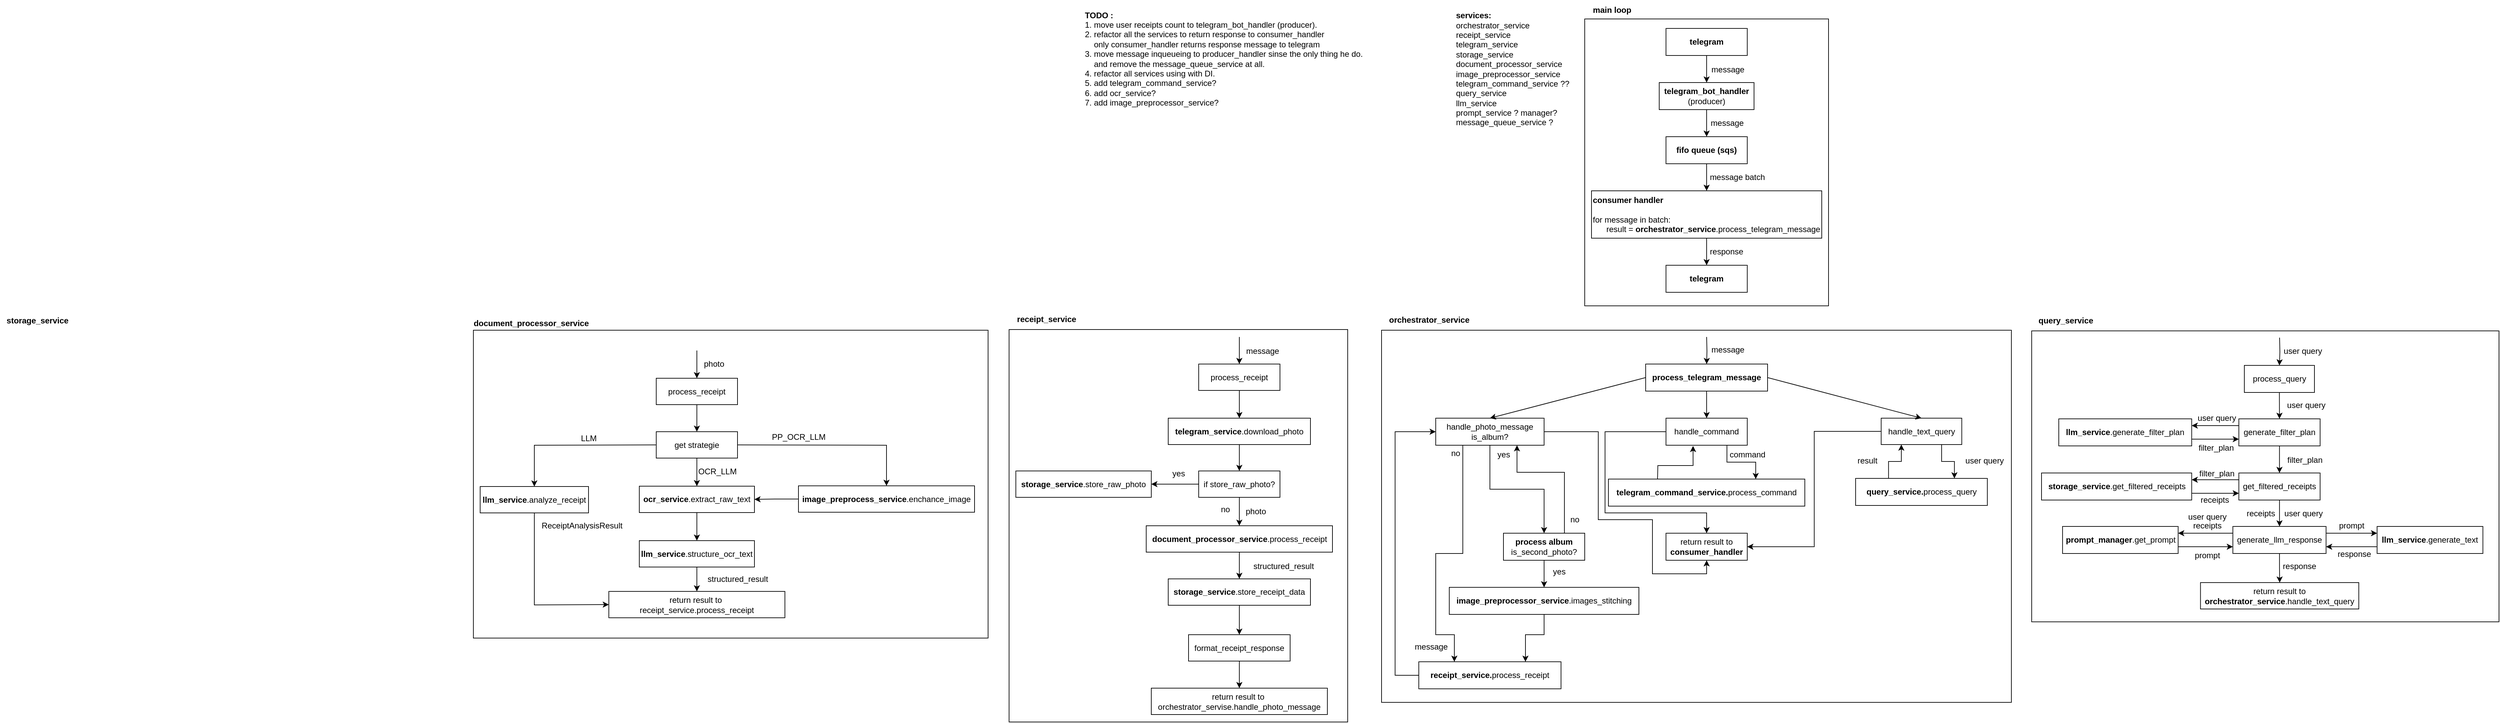 <mxfile version="28.1.0">
  <diagram name="Page-1" id="kFAD2bOVg0j7usedwLLG">
    <mxGraphModel dx="3976" dy="1885" grid="1" gridSize="10" guides="1" tooltips="1" connect="1" arrows="1" fold="1" page="1" pageScale="1" pageWidth="850" pageHeight="1100" math="0" shadow="0">
      <root>
        <mxCell id="0" />
        <mxCell id="1" parent="0" />
        <mxCell id="8NiLtgd3BgfuWtCVahwQ-205" value="" style="rounded=0;whiteSpace=wrap;html=1;fillColor=none;" vertex="1" parent="1">
          <mxGeometry x="-1401" y="486" width="760" height="455" as="geometry" />
        </mxCell>
        <mxCell id="8NiLtgd3BgfuWtCVahwQ-172" value="" style="rounded=0;whiteSpace=wrap;html=1;fillColor=none;" vertex="1" parent="1">
          <mxGeometry x="-610" y="485" width="500" height="580" as="geometry" />
        </mxCell>
        <mxCell id="8NiLtgd3BgfuWtCVahwQ-133" value="" style="rounded=0;whiteSpace=wrap;html=1;fillColor=none;" vertex="1" parent="1">
          <mxGeometry x="900" y="487" width="690" height="430" as="geometry" />
        </mxCell>
        <mxCell id="8NiLtgd3BgfuWtCVahwQ-79" value="" style="rounded=0;whiteSpace=wrap;html=1;fillColor=none;" vertex="1" parent="1">
          <mxGeometry x="-60" y="486" width="930" height="550" as="geometry" />
        </mxCell>
        <mxCell id="8NiLtgd3BgfuWtCVahwQ-28" value="" style="rounded=0;whiteSpace=wrap;html=1;fillColor=none;" vertex="1" parent="1">
          <mxGeometry x="240" y="26" width="360" height="424" as="geometry" />
        </mxCell>
        <mxCell id="8NiLtgd3BgfuWtCVahwQ-10" value="" style="edgeStyle=orthogonalEdgeStyle;rounded=0;orthogonalLoop=1;jettySize=auto;html=1;" edge="1" parent="1" source="8NiLtgd3BgfuWtCVahwQ-5" target="8NiLtgd3BgfuWtCVahwQ-6">
          <mxGeometry relative="1" as="geometry" />
        </mxCell>
        <mxCell id="8NiLtgd3BgfuWtCVahwQ-5" value="&lt;b&gt;telegram&lt;/b&gt;" style="rounded=0;whiteSpace=wrap;html=1;" vertex="1" parent="1">
          <mxGeometry x="360" y="40" width="120" height="40" as="geometry" />
        </mxCell>
        <mxCell id="8NiLtgd3BgfuWtCVahwQ-11" value="" style="edgeStyle=orthogonalEdgeStyle;rounded=0;orthogonalLoop=1;jettySize=auto;html=1;" edge="1" parent="1" source="8NiLtgd3BgfuWtCVahwQ-6" target="8NiLtgd3BgfuWtCVahwQ-7">
          <mxGeometry relative="1" as="geometry" />
        </mxCell>
        <mxCell id="8NiLtgd3BgfuWtCVahwQ-6" value="&lt;b&gt;telegram_bot_handler &lt;/b&gt;(producer)" style="rounded=0;whiteSpace=wrap;html=1;" vertex="1" parent="1">
          <mxGeometry x="350" y="120" width="140" height="40" as="geometry" />
        </mxCell>
        <mxCell id="8NiLtgd3BgfuWtCVahwQ-12" value="" style="edgeStyle=orthogonalEdgeStyle;rounded=0;orthogonalLoop=1;jettySize=auto;html=1;" edge="1" parent="1" source="8NiLtgd3BgfuWtCVahwQ-7" target="8NiLtgd3BgfuWtCVahwQ-8">
          <mxGeometry relative="1" as="geometry" />
        </mxCell>
        <mxCell id="8NiLtgd3BgfuWtCVahwQ-7" value="&lt;b&gt;fifo queue (sqs)&lt;/b&gt;" style="rounded=0;whiteSpace=wrap;html=1;" vertex="1" parent="1">
          <mxGeometry x="360" y="200" width="120" height="40" as="geometry" />
        </mxCell>
        <mxCell id="8NiLtgd3BgfuWtCVahwQ-27" value="" style="edgeStyle=orthogonalEdgeStyle;rounded=0;orthogonalLoop=1;jettySize=auto;html=1;" edge="1" parent="1" source="8NiLtgd3BgfuWtCVahwQ-8" target="8NiLtgd3BgfuWtCVahwQ-24">
          <mxGeometry relative="1" as="geometry" />
        </mxCell>
        <mxCell id="8NiLtgd3BgfuWtCVahwQ-8" value="&lt;b&gt;consumer handler&lt;/b&gt;&lt;div&gt;&lt;br&gt;&lt;/div&gt;&lt;div&gt;for message in batch:&lt;/div&gt;&lt;div&gt;&amp;nbsp; &amp;nbsp; &amp;nbsp; result = &lt;b&gt;orchestrator_service&lt;/b&gt;.process_telegram_message&lt;/div&gt;" style="rounded=0;whiteSpace=wrap;html=1;align=left;" vertex="1" parent="1">
          <mxGeometry x="250" y="280" width="340" height="70" as="geometry" />
        </mxCell>
        <mxCell id="8NiLtgd3BgfuWtCVahwQ-13" value="message" style="text;html=1;align=center;verticalAlign=middle;resizable=0;points=[];autosize=1;strokeColor=none;fillColor=none;" vertex="1" parent="1">
          <mxGeometry x="416" y="86" width="70" height="30" as="geometry" />
        </mxCell>
        <mxCell id="8NiLtgd3BgfuWtCVahwQ-14" value="message" style="text;html=1;align=center;verticalAlign=middle;resizable=0;points=[];autosize=1;strokeColor=none;fillColor=none;" vertex="1" parent="1">
          <mxGeometry x="415" y="165" width="70" height="30" as="geometry" />
        </mxCell>
        <mxCell id="8NiLtgd3BgfuWtCVahwQ-15" value="message batch" style="text;html=1;align=center;verticalAlign=middle;resizable=0;points=[];autosize=1;strokeColor=none;fillColor=none;" vertex="1" parent="1">
          <mxGeometry x="415" y="245" width="100" height="30" as="geometry" />
        </mxCell>
        <mxCell id="8NiLtgd3BgfuWtCVahwQ-17" value="&lt;b&gt;main loop&lt;/b&gt;" style="text;html=1;align=center;verticalAlign=middle;resizable=0;points=[];autosize=1;strokeColor=none;fillColor=none;" vertex="1" parent="1">
          <mxGeometry x="240" y="-2" width="80" height="30" as="geometry" />
        </mxCell>
        <mxCell id="8NiLtgd3BgfuWtCVahwQ-72" value="" style="edgeStyle=orthogonalEdgeStyle;rounded=0;orthogonalLoop=1;jettySize=auto;html=1;" edge="1" parent="1" source="8NiLtgd3BgfuWtCVahwQ-18" target="8NiLtgd3BgfuWtCVahwQ-34">
          <mxGeometry relative="1" as="geometry" />
        </mxCell>
        <mxCell id="8NiLtgd3BgfuWtCVahwQ-18" value="&lt;b&gt;process_telegram_message&lt;/b&gt;" style="rounded=0;whiteSpace=wrap;html=1;" vertex="1" parent="1">
          <mxGeometry x="330" y="536" width="180" height="40" as="geometry" />
        </mxCell>
        <mxCell id="8NiLtgd3BgfuWtCVahwQ-23" value="response" style="text;html=1;align=center;verticalAlign=middle;resizable=0;points=[];autosize=1;strokeColor=none;fillColor=none;" vertex="1" parent="1">
          <mxGeometry x="414" y="355" width="70" height="30" as="geometry" />
        </mxCell>
        <mxCell id="8NiLtgd3BgfuWtCVahwQ-24" value="&lt;b&gt;telegram&lt;/b&gt;" style="rounded=0;whiteSpace=wrap;html=1;" vertex="1" parent="1">
          <mxGeometry x="360" y="390" width="120" height="40" as="geometry" />
        </mxCell>
        <mxCell id="8NiLtgd3BgfuWtCVahwQ-30" value="" style="edgeStyle=orthogonalEdgeStyle;rounded=0;orthogonalLoop=1;jettySize=auto;html=1;" edge="1" parent="1" target="8NiLtgd3BgfuWtCVahwQ-18">
          <mxGeometry relative="1" as="geometry">
            <mxPoint x="420" y="496" as="sourcePoint" />
          </mxGeometry>
        </mxCell>
        <mxCell id="8NiLtgd3BgfuWtCVahwQ-31" value="message" style="text;html=1;align=center;verticalAlign=middle;resizable=0;points=[];autosize=1;strokeColor=none;fillColor=none;" vertex="1" parent="1">
          <mxGeometry x="416" y="500" width="70" height="30" as="geometry" />
        </mxCell>
        <mxCell id="8NiLtgd3BgfuWtCVahwQ-38" style="edgeStyle=orthogonalEdgeStyle;rounded=0;orthogonalLoop=1;jettySize=auto;html=1;entryX=0.25;entryY=0;entryDx=0;entryDy=0;exitX=0.25;exitY=1;exitDx=0;exitDy=0;" edge="1" parent="1" source="8NiLtgd3BgfuWtCVahwQ-32" target="8NiLtgd3BgfuWtCVahwQ-44">
          <mxGeometry relative="1" as="geometry">
            <mxPoint x="20" y="707" as="targetPoint" />
            <Array as="points">
              <mxPoint x="60" y="816" />
              <mxPoint x="20" y="816" />
              <mxPoint x="20" y="936" />
              <mxPoint x="48" y="936" />
            </Array>
          </mxGeometry>
        </mxCell>
        <mxCell id="8NiLtgd3BgfuWtCVahwQ-39" style="edgeStyle=orthogonalEdgeStyle;rounded=0;orthogonalLoop=1;jettySize=auto;html=1;entryX=0.5;entryY=0;entryDx=0;entryDy=0;exitX=0.5;exitY=1;exitDx=0;exitDy=0;" edge="1" parent="1" source="8NiLtgd3BgfuWtCVahwQ-32" target="8NiLtgd3BgfuWtCVahwQ-40">
          <mxGeometry relative="1" as="geometry">
            <mxPoint x="180" y="707" as="targetPoint" />
          </mxGeometry>
        </mxCell>
        <mxCell id="8NiLtgd3BgfuWtCVahwQ-32" value="&lt;div&gt;&lt;span style=&quot;background-color: transparent; color: light-dark(rgb(0, 0, 0), rgb(255, 255, 255));&quot;&gt;handle_photo_message&lt;br&gt;is_album?&lt;/span&gt;&lt;/div&gt;" style="rounded=0;whiteSpace=wrap;html=1;" vertex="1" parent="1">
          <mxGeometry x="20" y="616" width="160" height="40" as="geometry" />
        </mxCell>
        <mxCell id="8NiLtgd3BgfuWtCVahwQ-75" value="" style="edgeStyle=orthogonalEdgeStyle;rounded=0;orthogonalLoop=1;jettySize=auto;html=1;entryX=0.75;entryY=0;entryDx=0;entryDy=0;exitX=0.75;exitY=1;exitDx=0;exitDy=0;" edge="1" parent="1" source="8NiLtgd3BgfuWtCVahwQ-33" target="8NiLtgd3BgfuWtCVahwQ-73">
          <mxGeometry relative="1" as="geometry">
            <mxPoint x="738.3" y="655" as="sourcePoint" />
            <mxPoint x="738.3" y="705" as="targetPoint" />
          </mxGeometry>
        </mxCell>
        <mxCell id="8NiLtgd3BgfuWtCVahwQ-33" value="handle_text_query" style="rounded=0;whiteSpace=wrap;html=1;" vertex="1" parent="1">
          <mxGeometry x="677.75" y="616" width="119" height="39" as="geometry" />
        </mxCell>
        <mxCell id="8NiLtgd3BgfuWtCVahwQ-68" value="" style="edgeStyle=orthogonalEdgeStyle;rounded=0;orthogonalLoop=1;jettySize=auto;html=1;entryX=0.75;entryY=0;entryDx=0;entryDy=0;exitX=0.75;exitY=1;exitDx=0;exitDy=0;" edge="1" parent="1" source="8NiLtgd3BgfuWtCVahwQ-34" target="8NiLtgd3BgfuWtCVahwQ-61">
          <mxGeometry relative="1" as="geometry" />
        </mxCell>
        <mxCell id="8NiLtgd3BgfuWtCVahwQ-34" value="handle_command" style="rounded=0;whiteSpace=wrap;html=1;" vertex="1" parent="1">
          <mxGeometry x="360" y="616" width="120" height="40" as="geometry" />
        </mxCell>
        <mxCell id="8NiLtgd3BgfuWtCVahwQ-55" value="" style="edgeStyle=orthogonalEdgeStyle;rounded=0;orthogonalLoop=1;jettySize=auto;html=1;" edge="1" parent="1" source="8NiLtgd3BgfuWtCVahwQ-40" target="8NiLtgd3BgfuWtCVahwQ-42">
          <mxGeometry relative="1" as="geometry" />
        </mxCell>
        <mxCell id="8NiLtgd3BgfuWtCVahwQ-40" value="&lt;b&gt;process album&lt;/b&gt;&lt;div&gt;is_second_photo?&lt;/div&gt;" style="rounded=0;whiteSpace=wrap;html=1;" vertex="1" parent="1">
          <mxGeometry x="120" y="786" width="120" height="40" as="geometry" />
        </mxCell>
        <mxCell id="8NiLtgd3BgfuWtCVahwQ-56" value="" style="edgeStyle=orthogonalEdgeStyle;rounded=0;orthogonalLoop=1;jettySize=auto;html=1;entryX=0.75;entryY=0;entryDx=0;entryDy=0;" edge="1" parent="1" source="8NiLtgd3BgfuWtCVahwQ-42" target="8NiLtgd3BgfuWtCVahwQ-44">
          <mxGeometry relative="1" as="geometry">
            <Array as="points">
              <mxPoint x="180" y="936" />
              <mxPoint x="153" y="936" />
            </Array>
          </mxGeometry>
        </mxCell>
        <mxCell id="8NiLtgd3BgfuWtCVahwQ-42" value="&lt;b&gt;image_preprocessor_service&lt;/b&gt;.images_stitching" style="rounded=0;whiteSpace=wrap;html=1;" vertex="1" parent="1">
          <mxGeometry x="40" y="866" width="280" height="40" as="geometry" />
        </mxCell>
        <mxCell id="8NiLtgd3BgfuWtCVahwQ-43" value="&lt;b&gt;orchestrator_&lt;/b&gt;&lt;b style=&quot;background-color: transparent; color: light-dark(rgb(0, 0, 0), rgb(255, 255, 255));&quot;&gt;service&lt;/b&gt;" style="text;html=1;align=center;verticalAlign=middle;resizable=0;points=[];autosize=1;strokeColor=none;fillColor=none;" vertex="1" parent="1">
          <mxGeometry x="-60" y="456" width="140" height="30" as="geometry" />
        </mxCell>
        <mxCell id="8NiLtgd3BgfuWtCVahwQ-44" value="&lt;b&gt;receipt_service.&lt;/b&gt;process_receipt" style="rounded=0;whiteSpace=wrap;html=1;" vertex="1" parent="1">
          <mxGeometry x="-5" y="976" width="210" height="40" as="geometry" />
        </mxCell>
        <mxCell id="8NiLtgd3BgfuWtCVahwQ-45" value="yes" style="text;html=1;align=center;verticalAlign=middle;resizable=0;points=[];autosize=1;strokeColor=none;fillColor=none;" vertex="1" parent="1">
          <mxGeometry x="100" y="655" width="40" height="30" as="geometry" />
        </mxCell>
        <mxCell id="8NiLtgd3BgfuWtCVahwQ-46" value="no" style="text;html=1;align=center;verticalAlign=middle;resizable=0;points=[];autosize=1;strokeColor=none;fillColor=none;" vertex="1" parent="1">
          <mxGeometry x="29" y="653" width="40" height="30" as="geometry" />
        </mxCell>
        <mxCell id="8NiLtgd3BgfuWtCVahwQ-59" value="yes" style="text;html=1;align=center;verticalAlign=middle;resizable=0;points=[];autosize=1;strokeColor=none;fillColor=none;" vertex="1" parent="1">
          <mxGeometry x="182" y="828" width="40" height="30" as="geometry" />
        </mxCell>
        <mxCell id="8NiLtgd3BgfuWtCVahwQ-61" value="&lt;b&gt;telegram_command_service.&lt;/b&gt;process_command" style="rounded=0;whiteSpace=wrap;html=1;" vertex="1" parent="1">
          <mxGeometry x="275" y="706" width="290" height="40" as="geometry" />
        </mxCell>
        <mxCell id="8NiLtgd3BgfuWtCVahwQ-64" value="no" style="text;html=1;align=center;verticalAlign=middle;resizable=0;points=[];autosize=1;strokeColor=none;fillColor=none;" vertex="1" parent="1">
          <mxGeometry x="205" y="751" width="40" height="30" as="geometry" />
        </mxCell>
        <mxCell id="8NiLtgd3BgfuWtCVahwQ-67" value="return result to &lt;b&gt;consumer_handler&lt;/b&gt;" style="rounded=0;whiteSpace=wrap;html=1;" vertex="1" parent="1">
          <mxGeometry x="360" y="786" width="120" height="40" as="geometry" />
        </mxCell>
        <mxCell id="8NiLtgd3BgfuWtCVahwQ-70" value="" style="endArrow=classic;html=1;rounded=0;exitX=0;exitY=0.5;exitDx=0;exitDy=0;entryX=0.5;entryY=0;entryDx=0;entryDy=0;" edge="1" parent="1" source="8NiLtgd3BgfuWtCVahwQ-18" target="8NiLtgd3BgfuWtCVahwQ-32">
          <mxGeometry width="50" height="50" relative="1" as="geometry">
            <mxPoint x="400" y="556" as="sourcePoint" />
            <mxPoint x="-40" y="556" as="targetPoint" />
          </mxGeometry>
        </mxCell>
        <mxCell id="8NiLtgd3BgfuWtCVahwQ-71" value="" style="endArrow=classic;html=1;rounded=0;exitX=1;exitY=0.5;exitDx=0;exitDy=0;entryX=0.5;entryY=0;entryDx=0;entryDy=0;" edge="1" parent="1" source="8NiLtgd3BgfuWtCVahwQ-18" target="8NiLtgd3BgfuWtCVahwQ-33">
          <mxGeometry width="50" height="50" relative="1" as="geometry">
            <mxPoint x="470" y="556" as="sourcePoint" />
            <mxPoint x="410" y="766" as="targetPoint" />
          </mxGeometry>
        </mxCell>
        <mxCell id="8NiLtgd3BgfuWtCVahwQ-77" value="" style="edgeStyle=orthogonalEdgeStyle;rounded=0;orthogonalLoop=1;jettySize=auto;html=1;entryX=1;entryY=0.5;entryDx=0;entryDy=0;exitX=0;exitY=0.5;exitDx=0;exitDy=0;" edge="1" parent="1" source="8NiLtgd3BgfuWtCVahwQ-33" target="8NiLtgd3BgfuWtCVahwQ-67">
          <mxGeometry relative="1" as="geometry">
            <mxPoint x="440" y="806" as="targetPoint" />
          </mxGeometry>
        </mxCell>
        <mxCell id="8NiLtgd3BgfuWtCVahwQ-163" value="" style="edgeStyle=orthogonalEdgeStyle;rounded=0;orthogonalLoop=1;jettySize=auto;html=1;exitX=0.25;exitY=0;exitDx=0;exitDy=0;entryX=0.25;entryY=1;entryDx=0;entryDy=0;" edge="1" parent="1" source="8NiLtgd3BgfuWtCVahwQ-73" target="8NiLtgd3BgfuWtCVahwQ-33">
          <mxGeometry relative="1" as="geometry" />
        </mxCell>
        <mxCell id="8NiLtgd3BgfuWtCVahwQ-73" value="&lt;b&gt;query_service.&lt;/b&gt;process_query" style="rounded=0;whiteSpace=wrap;html=1;" vertex="1" parent="1">
          <mxGeometry x="640" y="705" width="194.5" height="40" as="geometry" />
        </mxCell>
        <mxCell id="8NiLtgd3BgfuWtCVahwQ-78" value="" style="endArrow=classic;html=1;rounded=0;exitX=0;exitY=0.5;exitDx=0;exitDy=0;entryX=0;entryY=0.5;entryDx=0;entryDy=0;" edge="1" parent="1" source="8NiLtgd3BgfuWtCVahwQ-44" target="8NiLtgd3BgfuWtCVahwQ-32">
          <mxGeometry width="50" height="50" relative="1" as="geometry">
            <mxPoint x="460" y="936" as="sourcePoint" />
            <mxPoint x="490" y="826" as="targetPoint" />
            <Array as="points">
              <mxPoint x="-40" y="996" />
              <mxPoint x="-40" y="636" />
            </Array>
          </mxGeometry>
        </mxCell>
        <mxCell id="8NiLtgd3BgfuWtCVahwQ-81" value="process_query" style="rounded=0;whiteSpace=wrap;html=1;" vertex="1" parent="1">
          <mxGeometry x="1214" y="538" width="103.5" height="40" as="geometry" />
        </mxCell>
        <mxCell id="8NiLtgd3BgfuWtCVahwQ-82" value="user query" style="text;html=1;align=center;verticalAlign=middle;resizable=0;points=[];autosize=1;strokeColor=none;fillColor=none;" vertex="1" parent="1">
          <mxGeometry x="790" y="664" width="80" height="30" as="geometry" />
        </mxCell>
        <mxCell id="8NiLtgd3BgfuWtCVahwQ-85" value="command" style="text;html=1;align=center;verticalAlign=middle;resizable=0;points=[];autosize=1;strokeColor=none;fillColor=none;" vertex="1" parent="1">
          <mxGeometry x="440" y="655" width="80" height="30" as="geometry" />
        </mxCell>
        <mxCell id="8NiLtgd3BgfuWtCVahwQ-86" value="" style="edgeStyle=orthogonalEdgeStyle;rounded=0;orthogonalLoop=1;jettySize=auto;html=1;entryX=0.5;entryY=0;entryDx=0;entryDy=0;" edge="1" parent="1" target="8NiLtgd3BgfuWtCVahwQ-81">
          <mxGeometry relative="1" as="geometry">
            <mxPoint x="1266" y="497" as="sourcePoint" />
            <mxPoint x="1340" y="477" as="targetPoint" />
          </mxGeometry>
        </mxCell>
        <mxCell id="8NiLtgd3BgfuWtCVahwQ-87" value="user query" style="text;html=1;align=center;verticalAlign=middle;resizable=0;points=[];autosize=1;strokeColor=none;fillColor=none;" vertex="1" parent="1">
          <mxGeometry x="1260" y="502" width="80" height="30" as="geometry" />
        </mxCell>
        <mxCell id="8NiLtgd3BgfuWtCVahwQ-106" value="" style="edgeStyle=orthogonalEdgeStyle;rounded=0;orthogonalLoop=1;jettySize=auto;html=1;entryX=1;entryY=0.25;entryDx=0;entryDy=0;exitX=0;exitY=0.25;exitDx=0;exitDy=0;" edge="1" parent="1" source="8NiLtgd3BgfuWtCVahwQ-88" target="8NiLtgd3BgfuWtCVahwQ-89">
          <mxGeometry relative="1" as="geometry" />
        </mxCell>
        <mxCell id="8NiLtgd3BgfuWtCVahwQ-116" value="" style="edgeStyle=orthogonalEdgeStyle;rounded=0;orthogonalLoop=1;jettySize=auto;html=1;entryX=0.5;entryY=0;entryDx=0;entryDy=0;" edge="1" parent="1" source="8NiLtgd3BgfuWtCVahwQ-88" target="8NiLtgd3BgfuWtCVahwQ-90">
          <mxGeometry relative="1" as="geometry" />
        </mxCell>
        <mxCell id="8NiLtgd3BgfuWtCVahwQ-88" value="generate_filter_plan" style="rounded=0;whiteSpace=wrap;html=1;" vertex="1" parent="1">
          <mxGeometry x="1205.88" y="617" width="120" height="40" as="geometry" />
        </mxCell>
        <mxCell id="8NiLtgd3BgfuWtCVahwQ-109" value="" style="edgeStyle=orthogonalEdgeStyle;rounded=0;orthogonalLoop=1;jettySize=auto;html=1;exitX=1;exitY=0.75;exitDx=0;exitDy=0;entryX=0;entryY=0.75;entryDx=0;entryDy=0;" edge="1" parent="1" source="8NiLtgd3BgfuWtCVahwQ-89" target="8NiLtgd3BgfuWtCVahwQ-88">
          <mxGeometry relative="1" as="geometry" />
        </mxCell>
        <mxCell id="8NiLtgd3BgfuWtCVahwQ-89" value="&lt;b&gt;llm_service&lt;/b&gt;.generate_filter_plan" style="rounded=0;whiteSpace=wrap;html=1;" vertex="1" parent="1">
          <mxGeometry x="940.0" y="617" width="196.25" height="40" as="geometry" />
        </mxCell>
        <mxCell id="8NiLtgd3BgfuWtCVahwQ-107" value="" style="edgeStyle=orthogonalEdgeStyle;rounded=0;orthogonalLoop=1;jettySize=auto;html=1;exitX=0;exitY=0.25;exitDx=0;exitDy=0;entryX=1;entryY=0.25;entryDx=0;entryDy=0;" edge="1" parent="1" source="8NiLtgd3BgfuWtCVahwQ-90" target="8NiLtgd3BgfuWtCVahwQ-91">
          <mxGeometry relative="1" as="geometry" />
        </mxCell>
        <mxCell id="8NiLtgd3BgfuWtCVahwQ-117" value="" style="edgeStyle=orthogonalEdgeStyle;rounded=0;orthogonalLoop=1;jettySize=auto;html=1;" edge="1" parent="1" source="8NiLtgd3BgfuWtCVahwQ-90" target="8NiLtgd3BgfuWtCVahwQ-92">
          <mxGeometry relative="1" as="geometry" />
        </mxCell>
        <mxCell id="8NiLtgd3BgfuWtCVahwQ-90" value="get_filtered_receipts" style="rounded=0;whiteSpace=wrap;html=1;" vertex="1" parent="1">
          <mxGeometry x="1205.88" y="697" width="120" height="40" as="geometry" />
        </mxCell>
        <mxCell id="8NiLtgd3BgfuWtCVahwQ-108" value="" style="edgeStyle=orthogonalEdgeStyle;rounded=0;orthogonalLoop=1;jettySize=auto;html=1;exitX=1;exitY=0.75;exitDx=0;exitDy=0;entryX=0;entryY=0.75;entryDx=0;entryDy=0;" edge="1" parent="1" source="8NiLtgd3BgfuWtCVahwQ-91" target="8NiLtgd3BgfuWtCVahwQ-90">
          <mxGeometry relative="1" as="geometry">
            <mxPoint x="1140" y="728" as="sourcePoint" />
          </mxGeometry>
        </mxCell>
        <mxCell id="8NiLtgd3BgfuWtCVahwQ-91" value="&lt;b&gt;storage_service&lt;/b&gt;.get_filtered_receipts" style="rounded=0;whiteSpace=wrap;html=1;" vertex="1" parent="1">
          <mxGeometry x="914.51" y="697" width="221.74" height="40" as="geometry" />
        </mxCell>
        <mxCell id="8NiLtgd3BgfuWtCVahwQ-113" value="" style="edgeStyle=orthogonalEdgeStyle;rounded=0;orthogonalLoop=1;jettySize=auto;html=1;entryX=1;entryY=0.25;entryDx=0;entryDy=0;exitX=0;exitY=0.25;exitDx=0;exitDy=0;" edge="1" parent="1" source="8NiLtgd3BgfuWtCVahwQ-92" target="8NiLtgd3BgfuWtCVahwQ-111">
          <mxGeometry relative="1" as="geometry" />
        </mxCell>
        <mxCell id="8NiLtgd3BgfuWtCVahwQ-125" value="" style="edgeStyle=orthogonalEdgeStyle;rounded=0;orthogonalLoop=1;jettySize=auto;html=1;exitX=1;exitY=0.25;exitDx=0;exitDy=0;entryX=0;entryY=0.25;entryDx=0;entryDy=0;" edge="1" parent="1" source="8NiLtgd3BgfuWtCVahwQ-92" target="8NiLtgd3BgfuWtCVahwQ-110">
          <mxGeometry relative="1" as="geometry" />
        </mxCell>
        <mxCell id="8NiLtgd3BgfuWtCVahwQ-129" value="" style="edgeStyle=orthogonalEdgeStyle;rounded=0;orthogonalLoop=1;jettySize=auto;html=1;" edge="1" parent="1" source="8NiLtgd3BgfuWtCVahwQ-92" target="8NiLtgd3BgfuWtCVahwQ-93">
          <mxGeometry relative="1" as="geometry" />
        </mxCell>
        <mxCell id="8NiLtgd3BgfuWtCVahwQ-92" value="generate_llm_response" style="rounded=0;whiteSpace=wrap;html=1;" vertex="1" parent="1">
          <mxGeometry x="1197.06" y="776" width="137.62" height="40" as="geometry" />
        </mxCell>
        <mxCell id="8NiLtgd3BgfuWtCVahwQ-93" value="return result to&lt;div&gt;&lt;b&gt;orchestrator_service&lt;/b&gt;.handle_text_query&lt;/div&gt;" style="rounded=0;whiteSpace=wrap;html=1;" vertex="1" parent="1">
          <mxGeometry x="1149.25" y="859" width="233.75" height="39" as="geometry" />
        </mxCell>
        <mxCell id="8NiLtgd3BgfuWtCVahwQ-96" value="" style="endArrow=classic;html=1;rounded=0;entryX=0.5;entryY=0;entryDx=0;entryDy=0;exitX=0.5;exitY=1;exitDx=0;exitDy=0;" edge="1" parent="1" source="8NiLtgd3BgfuWtCVahwQ-81" target="8NiLtgd3BgfuWtCVahwQ-88">
          <mxGeometry width="50" height="50" relative="1" as="geometry">
            <mxPoint x="770" y="847" as="sourcePoint" />
            <mxPoint x="820" y="797" as="targetPoint" />
          </mxGeometry>
        </mxCell>
        <mxCell id="8NiLtgd3BgfuWtCVahwQ-103" value="user query" style="text;html=1;align=center;verticalAlign=middle;resizable=0;points=[];autosize=1;strokeColor=none;fillColor=none;" vertex="1" parent="1">
          <mxGeometry x="1265" y="582" width="80" height="30" as="geometry" />
        </mxCell>
        <mxCell id="8NiLtgd3BgfuWtCVahwQ-126" value="" style="edgeStyle=orthogonalEdgeStyle;rounded=0;orthogonalLoop=1;jettySize=auto;html=1;entryX=1;entryY=0.75;entryDx=0;entryDy=0;exitX=0;exitY=0.75;exitDx=0;exitDy=0;" edge="1" parent="1" source="8NiLtgd3BgfuWtCVahwQ-110" target="8NiLtgd3BgfuWtCVahwQ-92">
          <mxGeometry relative="1" as="geometry" />
        </mxCell>
        <mxCell id="8NiLtgd3BgfuWtCVahwQ-110" value="&lt;b&gt;llm_service&lt;/b&gt;.generate_text" style="rounded=0;whiteSpace=wrap;html=1;" vertex="1" parent="1">
          <mxGeometry x="1410" y="776" width="156.25" height="40" as="geometry" />
        </mxCell>
        <mxCell id="8NiLtgd3BgfuWtCVahwQ-132" value="" style="edgeStyle=orthogonalEdgeStyle;rounded=0;orthogonalLoop=1;jettySize=auto;html=1;entryX=0;entryY=0.75;entryDx=0;entryDy=0;exitX=1;exitY=0.75;exitDx=0;exitDy=0;" edge="1" parent="1" source="8NiLtgd3BgfuWtCVahwQ-111" target="8NiLtgd3BgfuWtCVahwQ-92">
          <mxGeometry relative="1" as="geometry">
            <mxPoint x="1120" y="806" as="sourcePoint" />
          </mxGeometry>
        </mxCell>
        <mxCell id="8NiLtgd3BgfuWtCVahwQ-111" value="&lt;b&gt;prompt_manager&lt;/b&gt;.get_prompt" style="rounded=0;whiteSpace=wrap;html=1;" vertex="1" parent="1">
          <mxGeometry x="945.57" y="776" width="170.68" height="40" as="geometry" />
        </mxCell>
        <mxCell id="8NiLtgd3BgfuWtCVahwQ-119" value="user query" style="text;html=1;align=center;verticalAlign=middle;resizable=0;points=[];autosize=1;strokeColor=none;fillColor=none;" vertex="1" parent="1">
          <mxGeometry x="1133" y="601" width="80" height="30" as="geometry" />
        </mxCell>
        <mxCell id="8NiLtgd3BgfuWtCVahwQ-120" value="filter_plan" style="text;html=1;align=center;verticalAlign=middle;resizable=0;points=[];autosize=1;strokeColor=none;fillColor=none;" vertex="1" parent="1">
          <mxGeometry x="1132" y="645" width="80" height="30" as="geometry" />
        </mxCell>
        <mxCell id="8NiLtgd3BgfuWtCVahwQ-121" value="filter_plan" style="text;html=1;align=center;verticalAlign=middle;resizable=0;points=[];autosize=1;strokeColor=none;fillColor=none;" vertex="1" parent="1">
          <mxGeometry x="1263" y="663" width="80" height="30" as="geometry" />
        </mxCell>
        <mxCell id="8NiLtgd3BgfuWtCVahwQ-122" value="filter_plan" style="text;html=1;align=center;verticalAlign=middle;resizable=0;points=[];autosize=1;strokeColor=none;fillColor=none;" vertex="1" parent="1">
          <mxGeometry x="1133.06" y="683" width="80" height="30" as="geometry" />
        </mxCell>
        <mxCell id="8NiLtgd3BgfuWtCVahwQ-123" value="receipts" style="text;html=1;align=center;verticalAlign=middle;resizable=0;points=[];autosize=1;strokeColor=none;fillColor=none;" vertex="1" parent="1">
          <mxGeometry x="1135" y="722" width="70" height="30" as="geometry" />
        </mxCell>
        <mxCell id="8NiLtgd3BgfuWtCVahwQ-124" value="prompt" style="text;html=1;align=center;verticalAlign=middle;resizable=0;points=[];autosize=1;strokeColor=none;fillColor=none;" vertex="1" parent="1">
          <mxGeometry x="1129" y="804" width="60" height="30" as="geometry" />
        </mxCell>
        <mxCell id="8NiLtgd3BgfuWtCVahwQ-127" value="prompt" style="text;html=1;align=center;verticalAlign=middle;resizable=0;points=[];autosize=1;strokeColor=none;fillColor=none;" vertex="1" parent="1">
          <mxGeometry x="1342" y="760" width="60" height="30" as="geometry" />
        </mxCell>
        <mxCell id="8NiLtgd3BgfuWtCVahwQ-128" value="response" style="text;html=1;align=center;verticalAlign=middle;resizable=0;points=[];autosize=1;strokeColor=none;fillColor=none;" vertex="1" parent="1">
          <mxGeometry x="1341" y="802" width="70" height="30" as="geometry" />
        </mxCell>
        <mxCell id="8NiLtgd3BgfuWtCVahwQ-130" value="response" style="text;html=1;align=center;verticalAlign=middle;resizable=0;points=[];autosize=1;strokeColor=none;fillColor=none;" vertex="1" parent="1">
          <mxGeometry x="1260" y="820" width="70" height="30" as="geometry" />
        </mxCell>
        <mxCell id="8NiLtgd3BgfuWtCVahwQ-135" value="&lt;b&gt;query_service&lt;/b&gt;" style="text;html=1;align=center;verticalAlign=middle;resizable=0;points=[];autosize=1;strokeColor=none;fillColor=none;" vertex="1" parent="1">
          <mxGeometry x="900" y="457" width="100" height="30" as="geometry" />
        </mxCell>
        <mxCell id="8NiLtgd3BgfuWtCVahwQ-136" value="user query" style="text;html=1;align=center;verticalAlign=middle;resizable=0;points=[];autosize=1;strokeColor=none;fillColor=none;" vertex="1" parent="1">
          <mxGeometry x="1119" y="747" width="80" height="30" as="geometry" />
        </mxCell>
        <mxCell id="8NiLtgd3BgfuWtCVahwQ-137" value="receipts" style="text;html=1;align=center;verticalAlign=middle;resizable=0;points=[];autosize=1;strokeColor=none;fillColor=none;" vertex="1" parent="1">
          <mxGeometry x="1124" y="760" width="70" height="30" as="geometry" />
        </mxCell>
        <mxCell id="8NiLtgd3BgfuWtCVahwQ-138" value="receipts" style="text;html=1;align=center;verticalAlign=middle;resizable=0;points=[];autosize=1;strokeColor=none;fillColor=none;" vertex="1" parent="1">
          <mxGeometry x="1203" y="742" width="70" height="30" as="geometry" />
        </mxCell>
        <mxCell id="8NiLtgd3BgfuWtCVahwQ-139" value="user query" style="text;html=1;align=center;verticalAlign=middle;resizable=0;points=[];autosize=1;strokeColor=none;fillColor=none;" vertex="1" parent="1">
          <mxGeometry x="1261" y="742" width="80" height="30" as="geometry" />
        </mxCell>
        <mxCell id="8NiLtgd3BgfuWtCVahwQ-140" value="&lt;b&gt;receipt_service&lt;/b&gt;" style="text;html=1;align=center;verticalAlign=middle;resizable=0;points=[];autosize=1;strokeColor=none;fillColor=none;" vertex="1" parent="1">
          <mxGeometry x="-610" y="455" width="110" height="30" as="geometry" />
        </mxCell>
        <mxCell id="8NiLtgd3BgfuWtCVahwQ-153" value="" style="edgeStyle=orthogonalEdgeStyle;rounded=0;orthogonalLoop=1;jettySize=auto;html=1;entryX=0.5;entryY=0;entryDx=0;entryDy=0;" edge="1" parent="1" source="8NiLtgd3BgfuWtCVahwQ-141" target="8NiLtgd3BgfuWtCVahwQ-147">
          <mxGeometry relative="1" as="geometry" />
        </mxCell>
        <mxCell id="8NiLtgd3BgfuWtCVahwQ-141" value="process_receipt" style="rounded=0;whiteSpace=wrap;html=1;" vertex="1" parent="1">
          <mxGeometry x="-330" y="536" width="120" height="39" as="geometry" />
        </mxCell>
        <mxCell id="8NiLtgd3BgfuWtCVahwQ-142" value="" style="endArrow=classic;html=1;rounded=0;entryX=0.5;entryY=0;entryDx=0;entryDy=0;" edge="1" parent="1" target="8NiLtgd3BgfuWtCVahwQ-141">
          <mxGeometry width="50" height="50" relative="1" as="geometry">
            <mxPoint x="-270" y="496" as="sourcePoint" />
            <mxPoint x="-40" y="755" as="targetPoint" />
          </mxGeometry>
        </mxCell>
        <mxCell id="8NiLtgd3BgfuWtCVahwQ-143" value="message" style="text;html=1;align=center;verticalAlign=middle;resizable=0;points=[];autosize=1;strokeColor=none;fillColor=none;" vertex="1" parent="1">
          <mxGeometry x="-22" y="939" width="70" height="30" as="geometry" />
        </mxCell>
        <mxCell id="8NiLtgd3BgfuWtCVahwQ-144" value="message" style="text;html=1;align=center;verticalAlign=middle;resizable=0;points=[];autosize=1;strokeColor=none;fillColor=none;" vertex="1" parent="1">
          <mxGeometry x="-271" y="502" width="70" height="30" as="geometry" />
        </mxCell>
        <mxCell id="8NiLtgd3BgfuWtCVahwQ-154" value="" style="edgeStyle=orthogonalEdgeStyle;rounded=0;orthogonalLoop=1;jettySize=auto;html=1;" edge="1" parent="1" source="8NiLtgd3BgfuWtCVahwQ-147" target="8NiLtgd3BgfuWtCVahwQ-149">
          <mxGeometry relative="1" as="geometry" />
        </mxCell>
        <mxCell id="8NiLtgd3BgfuWtCVahwQ-147" value="&lt;b&gt;telegram_service&lt;/b&gt;.download_photo" style="rounded=0;whiteSpace=wrap;html=1;" vertex="1" parent="1">
          <mxGeometry x="-375" y="616" width="210" height="39" as="geometry" />
        </mxCell>
        <mxCell id="8NiLtgd3BgfuWtCVahwQ-148" value="&lt;b&gt;storage_service&lt;/b&gt;.store_raw_photo" style="rounded=0;whiteSpace=wrap;html=1;" vertex="1" parent="1">
          <mxGeometry x="-600" y="694" width="200" height="39" as="geometry" />
        </mxCell>
        <mxCell id="8NiLtgd3BgfuWtCVahwQ-155" value="" style="edgeStyle=orthogonalEdgeStyle;rounded=0;orthogonalLoop=1;jettySize=auto;html=1;" edge="1" parent="1" source="8NiLtgd3BgfuWtCVahwQ-149" target="8NiLtgd3BgfuWtCVahwQ-148">
          <mxGeometry relative="1" as="geometry" />
        </mxCell>
        <mxCell id="8NiLtgd3BgfuWtCVahwQ-156" value="" style="edgeStyle=orthogonalEdgeStyle;rounded=0;orthogonalLoop=1;jettySize=auto;html=1;" edge="1" parent="1" source="8NiLtgd3BgfuWtCVahwQ-149" target="8NiLtgd3BgfuWtCVahwQ-150">
          <mxGeometry relative="1" as="geometry" />
        </mxCell>
        <mxCell id="8NiLtgd3BgfuWtCVahwQ-149" value="if store_raw_photo?" style="rounded=0;whiteSpace=wrap;html=1;" vertex="1" parent="1">
          <mxGeometry x="-330" y="694" width="120" height="39" as="geometry" />
        </mxCell>
        <mxCell id="8NiLtgd3BgfuWtCVahwQ-160" value="" style="edgeStyle=orthogonalEdgeStyle;rounded=0;orthogonalLoop=1;jettySize=auto;html=1;" edge="1" parent="1" source="8NiLtgd3BgfuWtCVahwQ-150" target="8NiLtgd3BgfuWtCVahwQ-151">
          <mxGeometry relative="1" as="geometry" />
        </mxCell>
        <mxCell id="8NiLtgd3BgfuWtCVahwQ-150" value="&lt;b&gt;document_processor_service&lt;/b&gt;.process_receipt" style="rounded=0;whiteSpace=wrap;html=1;" vertex="1" parent="1">
          <mxGeometry x="-407.5" y="775" width="275" height="39" as="geometry" />
        </mxCell>
        <mxCell id="8NiLtgd3BgfuWtCVahwQ-161" value="" style="edgeStyle=orthogonalEdgeStyle;rounded=0;orthogonalLoop=1;jettySize=auto;html=1;" edge="1" parent="1" source="8NiLtgd3BgfuWtCVahwQ-151" target="8NiLtgd3BgfuWtCVahwQ-152">
          <mxGeometry relative="1" as="geometry" />
        </mxCell>
        <mxCell id="8NiLtgd3BgfuWtCVahwQ-151" value="&lt;b&gt;storage_service&lt;/b&gt;.store_receipt_data" style="rounded=0;whiteSpace=wrap;html=1;" vertex="1" parent="1">
          <mxGeometry x="-375" y="853.5" width="210" height="39" as="geometry" />
        </mxCell>
        <mxCell id="8NiLtgd3BgfuWtCVahwQ-170" value="" style="edgeStyle=orthogonalEdgeStyle;rounded=0;orthogonalLoop=1;jettySize=auto;html=1;" edge="1" parent="1" source="8NiLtgd3BgfuWtCVahwQ-152" target="8NiLtgd3BgfuWtCVahwQ-162">
          <mxGeometry relative="1" as="geometry" />
        </mxCell>
        <mxCell id="8NiLtgd3BgfuWtCVahwQ-152" value="format_receipt_response" style="rounded=0;whiteSpace=wrap;html=1;" vertex="1" parent="1">
          <mxGeometry x="-345" y="936" width="150" height="39" as="geometry" />
        </mxCell>
        <mxCell id="8NiLtgd3BgfuWtCVahwQ-157" value="yes" style="text;html=1;align=center;verticalAlign=middle;resizable=0;points=[];autosize=1;strokeColor=none;fillColor=none;" vertex="1" parent="1">
          <mxGeometry x="-380" y="683" width="40" height="30" as="geometry" />
        </mxCell>
        <mxCell id="8NiLtgd3BgfuWtCVahwQ-158" value="no" style="text;html=1;align=center;verticalAlign=middle;resizable=0;points=[];autosize=1;strokeColor=none;fillColor=none;" vertex="1" parent="1">
          <mxGeometry x="-311" y="736" width="40" height="30" as="geometry" />
        </mxCell>
        <mxCell id="8NiLtgd3BgfuWtCVahwQ-162" value="return result to&amp;nbsp;&lt;br&gt;orchestrator_servise.handle_photo_message" style="rounded=0;whiteSpace=wrap;html=1;" vertex="1" parent="1">
          <mxGeometry x="-400" y="1015" width="260" height="39" as="geometry" />
        </mxCell>
        <mxCell id="8NiLtgd3BgfuWtCVahwQ-165" value="result" style="text;html=1;align=center;verticalAlign=middle;resizable=0;points=[];autosize=1;strokeColor=none;fillColor=none;" vertex="1" parent="1">
          <mxGeometry x="632" y="664" width="50" height="30" as="geometry" />
        </mxCell>
        <mxCell id="8NiLtgd3BgfuWtCVahwQ-166" value="" style="endArrow=classic;html=1;rounded=0;exitX=0.75;exitY=0;exitDx=0;exitDy=0;entryX=0.75;entryY=1;entryDx=0;entryDy=0;" edge="1" parent="1" source="8NiLtgd3BgfuWtCVahwQ-40" target="8NiLtgd3BgfuWtCVahwQ-32">
          <mxGeometry width="50" height="50" relative="1" as="geometry">
            <mxPoint x="310" y="866" as="sourcePoint" />
            <mxPoint x="360" y="816" as="targetPoint" />
            <Array as="points">
              <mxPoint x="210" y="696" />
              <mxPoint x="140" y="696" />
            </Array>
          </mxGeometry>
        </mxCell>
        <mxCell id="8NiLtgd3BgfuWtCVahwQ-167" value="" style="endArrow=classic;html=1;rounded=0;exitX=1;exitY=0.5;exitDx=0;exitDy=0;entryX=0.5;entryY=1;entryDx=0;entryDy=0;" edge="1" parent="1" source="8NiLtgd3BgfuWtCVahwQ-32" target="8NiLtgd3BgfuWtCVahwQ-67">
          <mxGeometry width="50" height="50" relative="1" as="geometry">
            <mxPoint x="310" y="866" as="sourcePoint" />
            <mxPoint x="360" y="816" as="targetPoint" />
            <Array as="points">
              <mxPoint x="260" y="636" />
              <mxPoint x="260" y="766" />
              <mxPoint x="340" y="766" />
              <mxPoint x="340" y="846" />
              <mxPoint x="420" y="846" />
            </Array>
          </mxGeometry>
        </mxCell>
        <mxCell id="8NiLtgd3BgfuWtCVahwQ-169" value="" style="endArrow=classic;html=1;rounded=0;entryX=0.333;entryY=1.025;entryDx=0;entryDy=0;entryPerimeter=0;exitX=0.25;exitY=0;exitDx=0;exitDy=0;" edge="1" parent="1" source="8NiLtgd3BgfuWtCVahwQ-61" target="8NiLtgd3BgfuWtCVahwQ-34">
          <mxGeometry width="50" height="50" relative="1" as="geometry">
            <mxPoint x="310" y="866" as="sourcePoint" />
            <mxPoint x="360" y="816" as="targetPoint" />
            <Array as="points">
              <mxPoint x="348" y="686" />
              <mxPoint x="400" y="686" />
            </Array>
          </mxGeometry>
        </mxCell>
        <mxCell id="8NiLtgd3BgfuWtCVahwQ-171" value="" style="endArrow=classic;html=1;rounded=0;entryX=0.5;entryY=0;entryDx=0;entryDy=0;exitX=0;exitY=0.5;exitDx=0;exitDy=0;" edge="1" parent="1" source="8NiLtgd3BgfuWtCVahwQ-34" target="8NiLtgd3BgfuWtCVahwQ-67">
          <mxGeometry width="50" height="50" relative="1" as="geometry">
            <mxPoint x="180" y="866" as="sourcePoint" />
            <mxPoint x="230" y="816" as="targetPoint" />
            <Array as="points">
              <mxPoint x="270" y="636" />
              <mxPoint x="270" y="756" />
              <mxPoint x="420" y="756" />
            </Array>
          </mxGeometry>
        </mxCell>
        <mxCell id="8NiLtgd3BgfuWtCVahwQ-173" value="&lt;div&gt;&lt;b&gt;services:&lt;/b&gt;&lt;/div&gt;orchestrator_service&lt;div&gt;receipt_service&lt;/div&gt;&lt;div&gt;telegram_service&lt;/div&gt;&lt;div&gt;storage_service&lt;/div&gt;&lt;div&gt;document_processor_service&lt;/div&gt;&lt;div&gt;image_preprocessor_service&lt;/div&gt;&lt;div&gt;telegram_command_service ??&lt;/div&gt;&lt;div&gt;query_service&lt;/div&gt;&lt;div&gt;llm_service&lt;/div&gt;&lt;div&gt;prompt_service ? manager?&lt;/div&gt;&lt;div&gt;message_queue_service ?&lt;/div&gt;" style="text;html=1;align=left;verticalAlign=middle;resizable=0;points=[];autosize=1;strokeColor=none;fillColor=none;" vertex="1" parent="1">
          <mxGeometry x="48" y="5" width="190" height="190" as="geometry" />
        </mxCell>
        <mxCell id="8NiLtgd3BgfuWtCVahwQ-174" value="&lt;b&gt;document_processor_service&lt;/b&gt;" style="text;html=1;align=center;verticalAlign=middle;resizable=0;points=[];autosize=1;strokeColor=none;fillColor=none;" vertex="1" parent="1">
          <mxGeometry x="-1411" y="461" width="190" height="30" as="geometry" />
        </mxCell>
        <mxCell id="8NiLtgd3BgfuWtCVahwQ-175" value="&lt;div&gt;&lt;b&gt;TODO :&lt;/b&gt;&lt;/div&gt;1. move user receipts count to telegram_bot_handler (producer).&lt;div&gt;2. refactor all the services to return response to consumer_handler&lt;/div&gt;&lt;div&gt;&amp;nbsp; &amp;nbsp; only consumer_handler returns response message to telegram&lt;/div&gt;&lt;div&gt;3. move message inqueueing to producer_handler sinse the only thing he do.&lt;/div&gt;&lt;div&gt;&amp;nbsp; &amp;nbsp; and remove the message_queue_service at all.&lt;/div&gt;&lt;div&gt;4. refactor all services using with DI.&lt;/div&gt;&lt;div&gt;5. add telegram_command_service?&lt;/div&gt;&lt;div&gt;6. add ocr_service?&lt;/div&gt;&lt;div&gt;7. add image_preprocessor_service?&lt;/div&gt;" style="text;html=1;align=left;verticalAlign=middle;resizable=0;points=[];autosize=1;strokeColor=none;fillColor=none;" vertex="1" parent="1">
          <mxGeometry x="-500" y="5" width="430" height="160" as="geometry" />
        </mxCell>
        <mxCell id="8NiLtgd3BgfuWtCVahwQ-183" value="" style="edgeStyle=orthogonalEdgeStyle;rounded=0;orthogonalLoop=1;jettySize=auto;html=1;entryX=0.5;entryY=0;entryDx=0;entryDy=0;" edge="1" parent="1" source="8NiLtgd3BgfuWtCVahwQ-177" target="8NiLtgd3BgfuWtCVahwQ-181">
          <mxGeometry relative="1" as="geometry" />
        </mxCell>
        <mxCell id="8NiLtgd3BgfuWtCVahwQ-177" value="process_receipt" style="rounded=0;whiteSpace=wrap;html=1;" vertex="1" parent="1">
          <mxGeometry x="-1131" y="557" width="120" height="39" as="geometry" />
        </mxCell>
        <mxCell id="8NiLtgd3BgfuWtCVahwQ-178" value="photo" style="text;html=1;align=center;verticalAlign=middle;resizable=0;points=[];autosize=1;strokeColor=none;fillColor=none;" vertex="1" parent="1">
          <mxGeometry x="-271" y="739" width="50" height="30" as="geometry" />
        </mxCell>
        <mxCell id="8NiLtgd3BgfuWtCVahwQ-179" value="" style="endArrow=classic;html=1;rounded=0;entryX=0.5;entryY=0;entryDx=0;entryDy=0;" edge="1" parent="1" target="8NiLtgd3BgfuWtCVahwQ-177">
          <mxGeometry width="50" height="50" relative="1" as="geometry">
            <mxPoint x="-1071" y="516" as="sourcePoint" />
            <mxPoint x="-631" y="776" as="targetPoint" />
          </mxGeometry>
        </mxCell>
        <mxCell id="8NiLtgd3BgfuWtCVahwQ-180" value="photo" style="text;html=1;align=center;verticalAlign=middle;resizable=0;points=[];autosize=1;strokeColor=none;fillColor=none;" vertex="1" parent="1">
          <mxGeometry x="-1071" y="521" width="50" height="30" as="geometry" />
        </mxCell>
        <mxCell id="8NiLtgd3BgfuWtCVahwQ-191" value="" style="edgeStyle=orthogonalEdgeStyle;rounded=0;orthogonalLoop=1;jettySize=auto;html=1;" edge="1" parent="1" source="8NiLtgd3BgfuWtCVahwQ-181" target="8NiLtgd3BgfuWtCVahwQ-186">
          <mxGeometry relative="1" as="geometry" />
        </mxCell>
        <mxCell id="8NiLtgd3BgfuWtCVahwQ-181" value="get strategie" style="rounded=0;whiteSpace=wrap;html=1;" vertex="1" parent="1">
          <mxGeometry x="-1131" y="636" width="120" height="39" as="geometry" />
        </mxCell>
        <mxCell id="8NiLtgd3BgfuWtCVahwQ-185" value="&lt;b&gt;llm_service&lt;/b&gt;.analyze_receipt" style="rounded=0;whiteSpace=wrap;html=1;" vertex="1" parent="1">
          <mxGeometry x="-1391" y="717" width="160" height="39" as="geometry" />
        </mxCell>
        <mxCell id="8NiLtgd3BgfuWtCVahwQ-196" value="" style="edgeStyle=orthogonalEdgeStyle;rounded=0;orthogonalLoop=1;jettySize=auto;html=1;entryX=0.5;entryY=0;entryDx=0;entryDy=0;" edge="1" parent="1" source="8NiLtgd3BgfuWtCVahwQ-186" target="8NiLtgd3BgfuWtCVahwQ-189">
          <mxGeometry relative="1" as="geometry" />
        </mxCell>
        <mxCell id="8NiLtgd3BgfuWtCVahwQ-186" value="&lt;b&gt;ocr_service&lt;/b&gt;.extract_raw_text" style="rounded=0;whiteSpace=wrap;html=1;" vertex="1" parent="1">
          <mxGeometry x="-1156" y="716.5" width="170" height="39" as="geometry" />
        </mxCell>
        <mxCell id="8NiLtgd3BgfuWtCVahwQ-194" value="" style="edgeStyle=orthogonalEdgeStyle;rounded=0;orthogonalLoop=1;jettySize=auto;html=1;" edge="1" parent="1" source="8NiLtgd3BgfuWtCVahwQ-187" target="8NiLtgd3BgfuWtCVahwQ-186">
          <mxGeometry relative="1" as="geometry" />
        </mxCell>
        <mxCell id="8NiLtgd3BgfuWtCVahwQ-187" value="&lt;b&gt;image_preprocess_service&lt;/b&gt;.enchance_image" style="rounded=0;whiteSpace=wrap;html=1;" vertex="1" parent="1">
          <mxGeometry x="-921" y="716" width="260" height="39" as="geometry" />
        </mxCell>
        <mxCell id="8NiLtgd3BgfuWtCVahwQ-188" value="ReceiptAnalysisResult" style="text;html=1;align=center;verticalAlign=middle;resizable=0;points=[];autosize=1;strokeColor=none;fillColor=none;" vertex="1" parent="1">
          <mxGeometry x="-1311" y="760" width="140" height="30" as="geometry" />
        </mxCell>
        <mxCell id="8NiLtgd3BgfuWtCVahwQ-197" value="" style="edgeStyle=orthogonalEdgeStyle;rounded=0;orthogonalLoop=1;jettySize=auto;html=1;" edge="1" parent="1" source="8NiLtgd3BgfuWtCVahwQ-189" target="8NiLtgd3BgfuWtCVahwQ-190">
          <mxGeometry relative="1" as="geometry" />
        </mxCell>
        <mxCell id="8NiLtgd3BgfuWtCVahwQ-189" value="&lt;b&gt;llm_service&lt;/b&gt;.structure_ocr_text" style="rounded=0;whiteSpace=wrap;html=1;" vertex="1" parent="1">
          <mxGeometry x="-1156" y="797" width="170" height="39" as="geometry" />
        </mxCell>
        <mxCell id="8NiLtgd3BgfuWtCVahwQ-190" value="return result to&amp;nbsp;&lt;br&gt;receipt_service.process_receipt" style="rounded=0;whiteSpace=wrap;html=1;" vertex="1" parent="1">
          <mxGeometry x="-1201" y="872" width="260" height="39" as="geometry" />
        </mxCell>
        <mxCell id="8NiLtgd3BgfuWtCVahwQ-192" value="" style="endArrow=classic;html=1;rounded=0;exitX=0;exitY=0.5;exitDx=0;exitDy=0;entryX=0.5;entryY=0;entryDx=0;entryDy=0;" edge="1" parent="1" source="8NiLtgd3BgfuWtCVahwQ-181" target="8NiLtgd3BgfuWtCVahwQ-185">
          <mxGeometry width="50" height="50" relative="1" as="geometry">
            <mxPoint x="-801" y="821" as="sourcePoint" />
            <mxPoint x="-751" y="771" as="targetPoint" />
            <Array as="points">
              <mxPoint x="-1311" y="656" />
            </Array>
          </mxGeometry>
        </mxCell>
        <mxCell id="8NiLtgd3BgfuWtCVahwQ-193" value="" style="endArrow=classic;html=1;rounded=0;exitX=1;exitY=0.5;exitDx=0;exitDy=0;entryX=0.5;entryY=0;entryDx=0;entryDy=0;" edge="1" parent="1" source="8NiLtgd3BgfuWtCVahwQ-181" target="8NiLtgd3BgfuWtCVahwQ-187">
          <mxGeometry width="50" height="50" relative="1" as="geometry">
            <mxPoint x="-801" y="821" as="sourcePoint" />
            <mxPoint x="-751" y="771" as="targetPoint" />
            <Array as="points">
              <mxPoint x="-791" y="656" />
            </Array>
          </mxGeometry>
        </mxCell>
        <mxCell id="8NiLtgd3BgfuWtCVahwQ-198" value="" style="endArrow=classic;html=1;rounded=0;exitX=0.5;exitY=1;exitDx=0;exitDy=0;entryX=0;entryY=0.5;entryDx=0;entryDy=0;" edge="1" parent="1" source="8NiLtgd3BgfuWtCVahwQ-185" target="8NiLtgd3BgfuWtCVahwQ-190">
          <mxGeometry width="50" height="50" relative="1" as="geometry">
            <mxPoint x="-801" y="821" as="sourcePoint" />
            <mxPoint x="-751" y="771" as="targetPoint" />
            <Array as="points">
              <mxPoint x="-1311" y="892" />
            </Array>
          </mxGeometry>
        </mxCell>
        <mxCell id="8NiLtgd3BgfuWtCVahwQ-199" value="structured_result" style="text;html=1;align=center;verticalAlign=middle;resizable=0;points=[];autosize=1;strokeColor=none;fillColor=none;" vertex="1" parent="1">
          <mxGeometry x="-1066" y="839" width="110" height="30" as="geometry" />
        </mxCell>
        <mxCell id="8NiLtgd3BgfuWtCVahwQ-200" value="structured_result" style="text;html=1;align=center;verticalAlign=middle;resizable=0;points=[];autosize=1;strokeColor=none;fillColor=none;" vertex="1" parent="1">
          <mxGeometry x="-260" y="820" width="110" height="30" as="geometry" />
        </mxCell>
        <mxCell id="8NiLtgd3BgfuWtCVahwQ-201" value="LLM" style="text;html=1;align=center;verticalAlign=middle;resizable=0;points=[];autosize=1;strokeColor=none;fillColor=none;" vertex="1" parent="1">
          <mxGeometry x="-1256" y="631" width="50" height="30" as="geometry" />
        </mxCell>
        <mxCell id="8NiLtgd3BgfuWtCVahwQ-202" value="OCR_LLM" style="text;html=1;align=center;verticalAlign=middle;resizable=0;points=[];autosize=1;strokeColor=none;fillColor=none;" vertex="1" parent="1">
          <mxGeometry x="-1081" y="680" width="80" height="30" as="geometry" />
        </mxCell>
        <mxCell id="8NiLtgd3BgfuWtCVahwQ-203" value="PP_OCR_LLM" style="text;html=1;align=center;verticalAlign=middle;resizable=0;points=[];autosize=1;strokeColor=none;fillColor=none;" vertex="1" parent="1">
          <mxGeometry x="-971" y="629" width="100" height="30" as="geometry" />
        </mxCell>
        <mxCell id="8NiLtgd3BgfuWtCVahwQ-206" value="&lt;b&gt;storage_service&lt;/b&gt;" style="text;html=1;align=center;verticalAlign=middle;resizable=0;points=[];autosize=1;strokeColor=none;fillColor=none;" vertex="1" parent="1">
          <mxGeometry x="-2100" y="457" width="110" height="30" as="geometry" />
        </mxCell>
      </root>
    </mxGraphModel>
  </diagram>
</mxfile>
